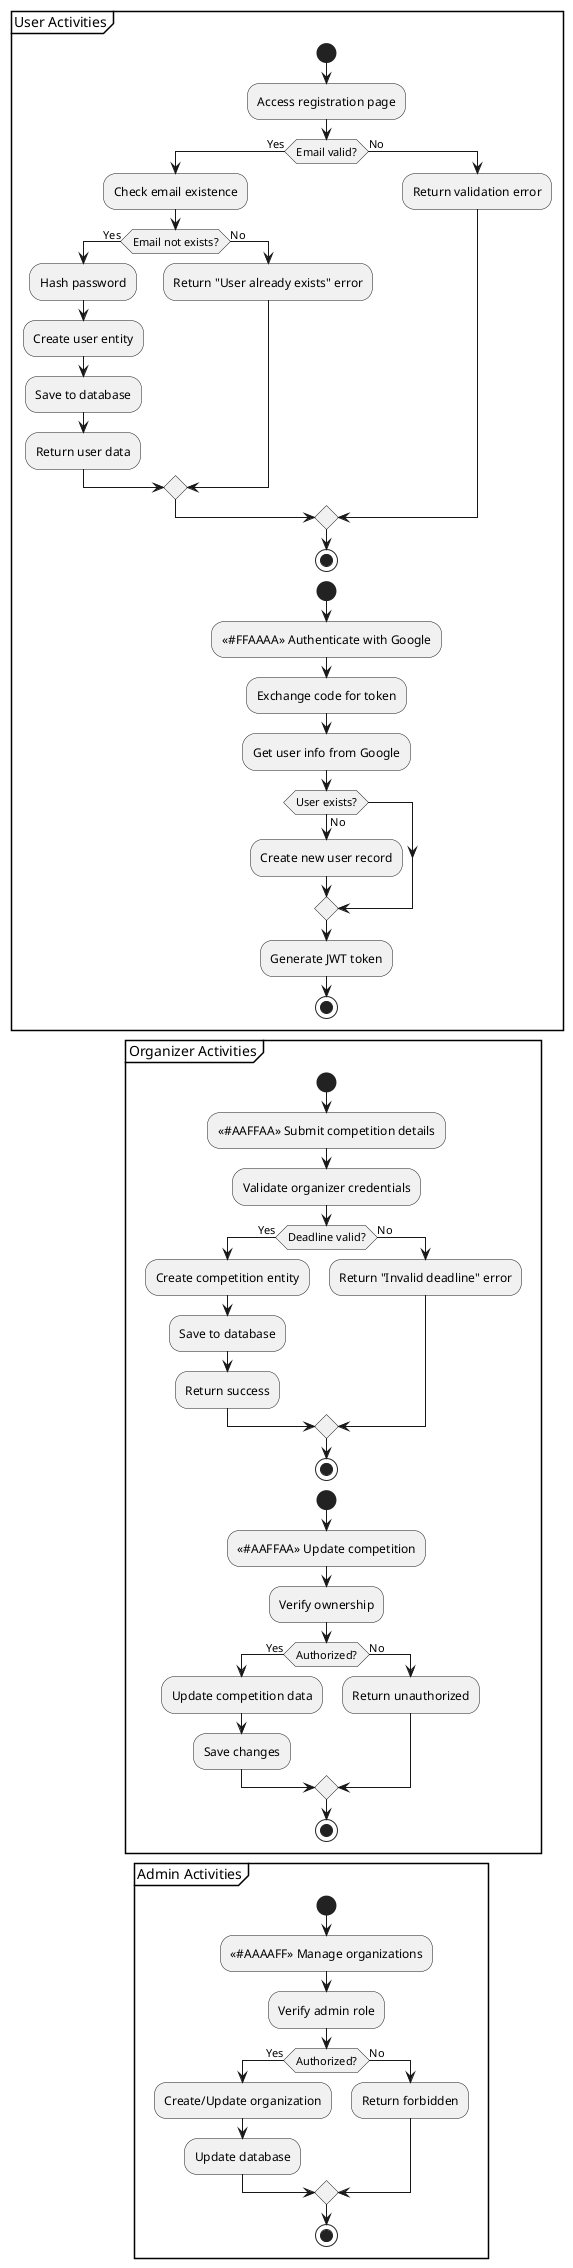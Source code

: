 @startuml
!define USER_COLOR #FFAAAA
!define ORGANIZER_COLOR #AAFFAA
!define ADMIN_COLOR #AAAAFF

'=============== USER ACTIVITIES ===============
partition "User Activities" {
  start
  :Access registration page;
  if (Email valid?) then (Yes)
    :Check email existence;
    if (Email not exists?) then (Yes)
      :Hash password;
      :Create user entity;
      :Save to database;
      :Return user data;
    else (No)
      :Return "User already exists" error;
    endif
  else (No)
    :Return validation error;
  endif
  stop
  
  start
  :<<USER_COLOR>> Authenticate with Google;
  :Exchange code for token;
  :Get user info from Google;
  if (User exists?) then (No)
    :Create new user record;
  endif
  :Generate JWT token;
  stop
}

'============= ORGANIZER ACTIVITIES =============
partition "Organizer Activities" {
  start
  :<<ORGANIZER_COLOR>> Submit competition details;
  :Validate organizer credentials;
  if (Deadline valid?) then (Yes)
    :Create competition entity;
    :Save to database;
    :Return success;
  else (No)
    :Return "Invalid deadline" error;
  endif
  stop
  
  start
  :<<ORGANIZER_COLOR>> Update competition;
  :Verify ownership;
  if (Authorized?) then (Yes)
    :Update competition data;
    :Save changes;
  else (No)
    :Return unauthorized;
  endif
  stop
}

'============== ADMIN ACTIVITIES ================
partition "Admin Activities" {
  start
  :<<ADMIN_COLOR>> Manage organizations;
  :Verify admin role;
  if (Authorized?) then (Yes)
    :Create/Update organization;
    :Update database;
  else (No)
    :Return forbidden;
  endif
  stop
}
@enduml
